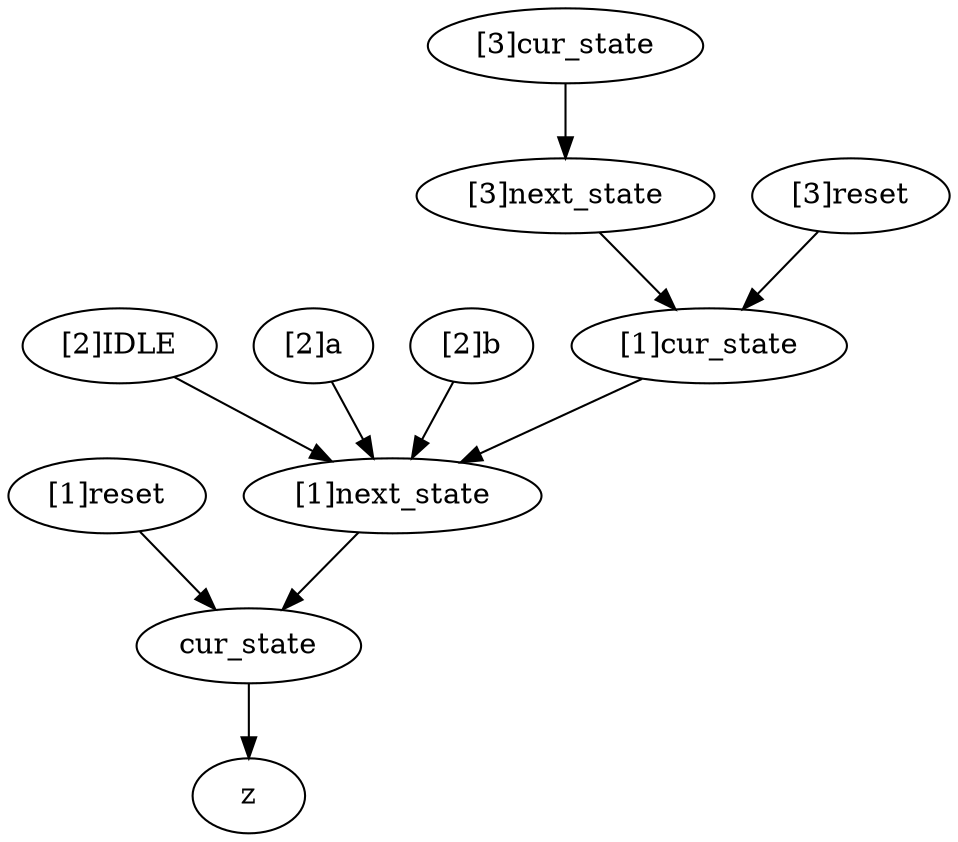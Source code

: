 strict digraph "" {
	"[1]cur_state"	[complexity=6,
		importance=3.69979321926,
		rank=0.61663220321];
	"[1]next_state"	[complexity=5,
		importance=0.68530016128,
		rank=0.137060032256];
	"[1]cur_state" -> "[1]next_state";
	cur_state	[complexity=3,
		importance=0.374741613087,
		rank=0.124913871029];
	"[1]next_state" -> cur_state;
	z	[complexity=0,
		importance=0.101449200226,
		rank=0.0];
	cur_state -> z;
	"[3]next_state"	[complexity=8,
		importance=4.01035176745,
		rank=0.501293970932];
	"[3]next_state" -> "[1]cur_state";
	"[2]IDLE"	[complexity=25,
		importance=2.8198756048,
		rank=0.112795024192];
	"[2]IDLE" -> "[1]next_state";
	"[3]cur_state"	[complexity=9,
		importance=20.3250512501,
		rank=2.25833902779];
	"[3]cur_state" -> "[3]next_state";
	"[2]a"	[complexity=21,
		importance=2.13457544352,
		rank=0.101646449691];
	"[2]a" -> "[1]next_state";
	"[1]reset"	[complexity=4,
		importance=0.828158185853,
		rank=0.207039546463];
	"[1]reset" -> cur_state;
	"[3]reset"	[complexity=7,
		importance=7.4782613982,
		rank=1.06832305689];
	"[3]reset" -> "[1]cur_state";
	"[2]b"	[complexity=21,
		importance=2.13457544352,
		rank=0.101646449691];
	"[2]b" -> "[1]next_state";
}
